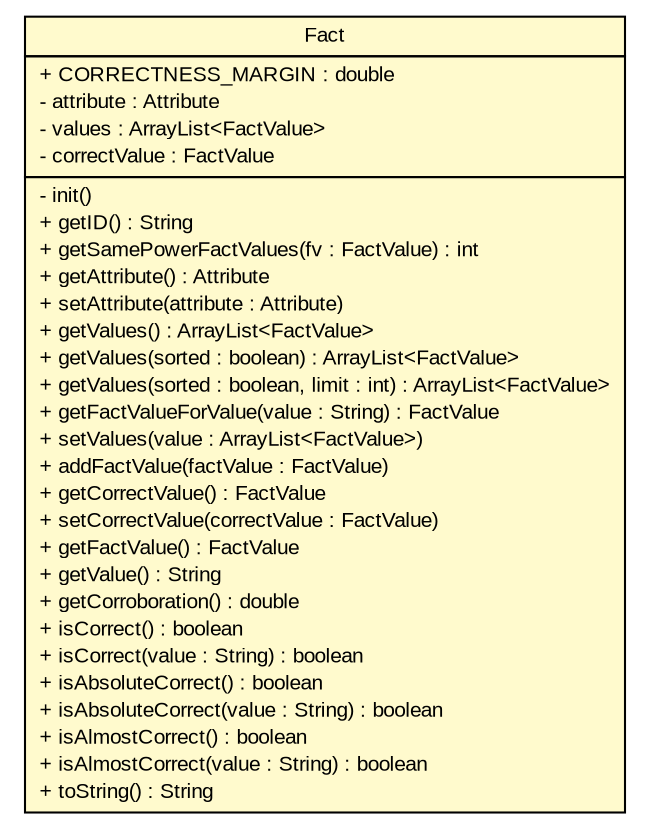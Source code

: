 #!/usr/local/bin/dot
#
# Class diagram 
# Generated by UMLGraph version 5.2 (http://www.umlgraph.org/)
#

digraph G {
	edge [fontname="arial",fontsize=10,labelfontname="arial",labelfontsize=10];
	node [fontname="arial",fontsize=10,shape=plaintext];
	nodesep=0.25;
	ranksep=0.5;
	// tud.iir.knowledge.Fact
	c44133 [label=<<table title="tud.iir.knowledge.Fact" border="0" cellborder="1" cellspacing="0" cellpadding="2" port="p" bgcolor="lemonChiffon" href="./Fact.html">
		<tr><td><table border="0" cellspacing="0" cellpadding="1">
<tr><td align="center" balign="center"> Fact </td></tr>
		</table></td></tr>
		<tr><td><table border="0" cellspacing="0" cellpadding="1">
<tr><td align="left" balign="left"> + CORRECTNESS_MARGIN : double </td></tr>
<tr><td align="left" balign="left"> - attribute : Attribute </td></tr>
<tr><td align="left" balign="left"> - values : ArrayList&lt;FactValue&gt; </td></tr>
<tr><td align="left" balign="left"> - correctValue : FactValue </td></tr>
		</table></td></tr>
		<tr><td><table border="0" cellspacing="0" cellpadding="1">
<tr><td align="left" balign="left"> - init() </td></tr>
<tr><td align="left" balign="left"> + getID() : String </td></tr>
<tr><td align="left" balign="left"> + getSamePowerFactValues(fv : FactValue) : int </td></tr>
<tr><td align="left" balign="left"> + getAttribute() : Attribute </td></tr>
<tr><td align="left" balign="left"> + setAttribute(attribute : Attribute) </td></tr>
<tr><td align="left" balign="left"> + getValues() : ArrayList&lt;FactValue&gt; </td></tr>
<tr><td align="left" balign="left"> + getValues(sorted : boolean) : ArrayList&lt;FactValue&gt; </td></tr>
<tr><td align="left" balign="left"> + getValues(sorted : boolean, limit : int) : ArrayList&lt;FactValue&gt; </td></tr>
<tr><td align="left" balign="left"> + getFactValueForValue(value : String) : FactValue </td></tr>
<tr><td align="left" balign="left"> + setValues(value : ArrayList&lt;FactValue&gt;) </td></tr>
<tr><td align="left" balign="left"> + addFactValue(factValue : FactValue) </td></tr>
<tr><td align="left" balign="left"> + getCorrectValue() : FactValue </td></tr>
<tr><td align="left" balign="left"> + setCorrectValue(correctValue : FactValue) </td></tr>
<tr><td align="left" balign="left"> + getFactValue() : FactValue </td></tr>
<tr><td align="left" balign="left"> + getValue() : String </td></tr>
<tr><td align="left" balign="left"> + getCorroboration() : double </td></tr>
<tr><td align="left" balign="left"> + isCorrect() : boolean </td></tr>
<tr><td align="left" balign="left"> + isCorrect(value : String) : boolean </td></tr>
<tr><td align="left" balign="left"> + isAbsoluteCorrect() : boolean </td></tr>
<tr><td align="left" balign="left"> + isAbsoluteCorrect(value : String) : boolean </td></tr>
<tr><td align="left" balign="left"> + isAlmostCorrect() : boolean </td></tr>
<tr><td align="left" balign="left"> + isAlmostCorrect(value : String) : boolean </td></tr>
<tr><td align="left" balign="left"> + toString() : String </td></tr>
		</table></td></tr>
		</table>>, fontname="arial", fontcolor="black", fontsize=10.0];
}

